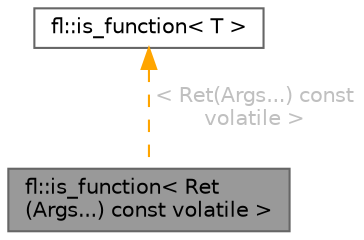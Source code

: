 digraph "fl::is_function&lt; Ret(Args...) const volatile &gt;"
{
 // INTERACTIVE_SVG=YES
 // LATEX_PDF_SIZE
  bgcolor="transparent";
  edge [fontname=Helvetica,fontsize=10,labelfontname=Helvetica,labelfontsize=10];
  node [fontname=Helvetica,fontsize=10,shape=box,height=0.2,width=0.4];
  Node1 [id="Node000001",label="fl::is_function\< Ret\l(Args...) const volatile \>",height=0.2,width=0.4,color="gray40", fillcolor="grey60", style="filled", fontcolor="black",tooltip=" "];
  Node2 -> Node1 [id="edge1_Node000001_Node000002",dir="back",color="orange",style="dashed",tooltip=" ",label=" \< Ret(Args...) const\l volatile \>",fontcolor="grey" ];
  Node2 [id="Node000002",label="fl::is_function\< T \>",height=0.2,width=0.4,color="gray40", fillcolor="white", style="filled",URL="$d2/dae/structfl_1_1is__function.html",tooltip=" "];
}
